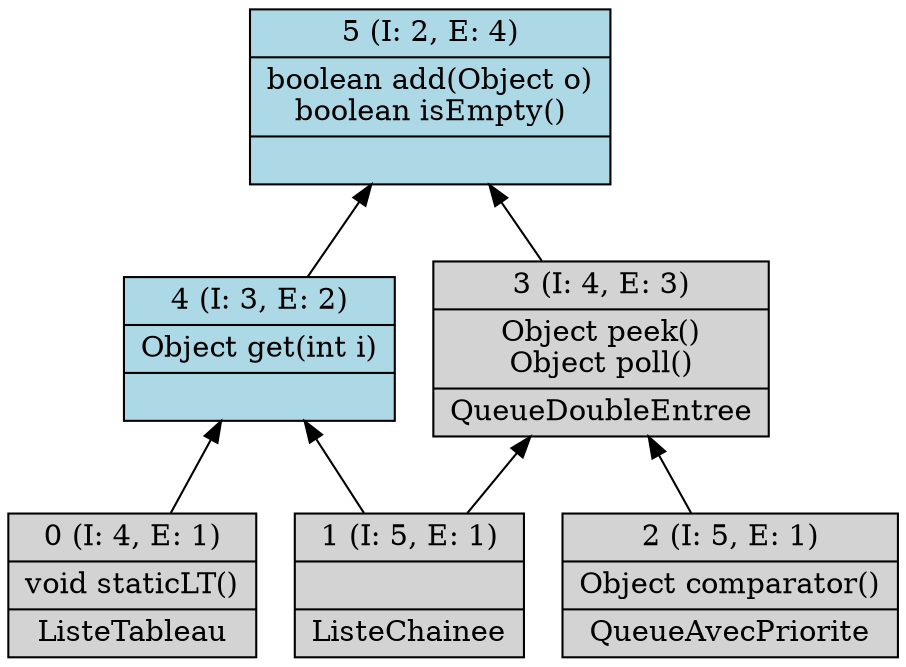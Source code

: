 digraph G { 
	rankdir=BT;
0 [shape=record,style=filled,label="{0 (I: 4, E: 1)|void staticLT()\n|ListeTableau\n}"];
1 [shape=record,style=filled,label="{1 (I: 5, E: 1)||ListeChainee\n}"];
2 [shape=record,style=filled,label="{2 (I: 5, E: 1)|Object comparator()\n|QueueAvecPriorite\n}"];
3 [shape=record,style=filled,label="{3 (I: 4, E: 3)|Object peek()\nObject poll()\n|QueueDoubleEntree\n}"];
4 [shape=record,style=filled,fillcolor=lightblue,label="{4 (I: 3, E: 2)|Object get(int i)\n|}"];
5 [shape=record,style=filled,fillcolor=lightblue,label="{5 (I: 2, E: 4)|boolean add(Object o)\nboolean isEmpty()\n|}"];
	0 -> 4
	1 -> 3
	1 -> 4
	2 -> 3
	3 -> 5
	4 -> 5
}